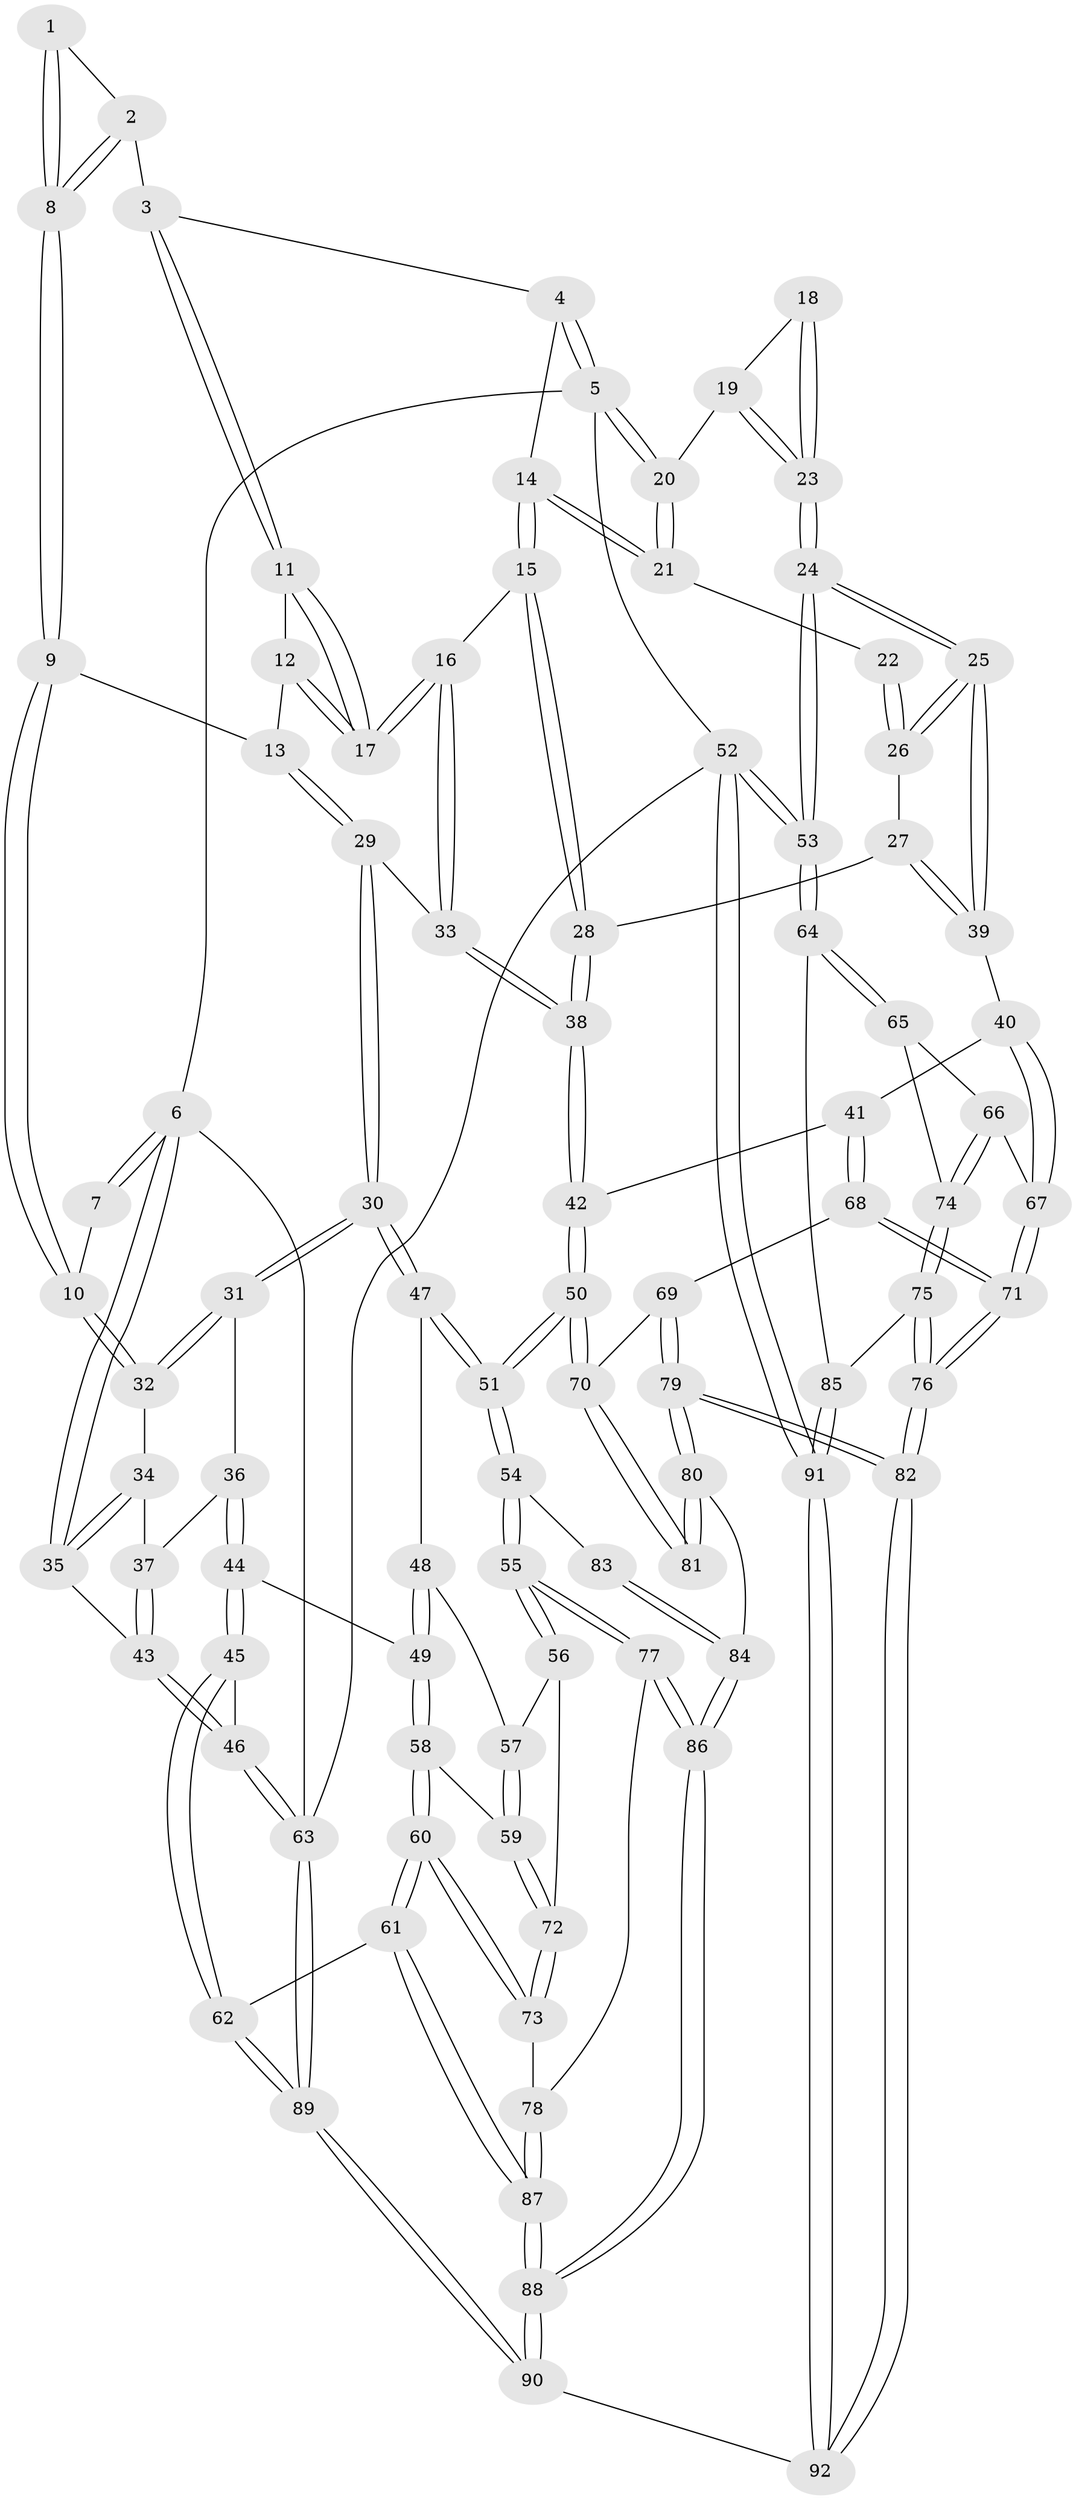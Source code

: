 // Generated by graph-tools (version 1.1) at 2025/11/02/27/25 16:11:55]
// undirected, 92 vertices, 227 edges
graph export_dot {
graph [start="1"]
  node [color=gray90,style=filled];
  1 [pos="+0.3838620735253172+0"];
  2 [pos="+0.6357723965068026+0"];
  3 [pos="+0.6738034767706202+0"];
  4 [pos="+0.733656974577163+0"];
  5 [pos="+1+0"];
  6 [pos="+0+0"];
  7 [pos="+0.09571794460444856+0"];
  8 [pos="+0.3795778208717209+0.18605139773237633"];
  9 [pos="+0.35858554212039917+0.2153050035307133"];
  10 [pos="+0.3327196832422093+0.2177831977572185"];
  11 [pos="+0.614999168823106+0.10839715121600398"];
  12 [pos="+0.5176705912246381+0.2561165694738145"];
  13 [pos="+0.44848806280645614+0.26233203992545623"];
  14 [pos="+0.7975487153141358+0.22749116359413935"];
  15 [pos="+0.7101278169856552+0.34914653674528917"];
  16 [pos="+0.7003632407642842+0.3491551014454545"];
  17 [pos="+0.6793117780362513+0.33263012320208213"];
  18 [pos="+0.8633172533842842+0.26049681429100247"];
  19 [pos="+1+0.28909834262134015"];
  20 [pos="+1+0.013411950057363951"];
  21 [pos="+0.8090617632346693+0.229464821054473"];
  22 [pos="+0.8571381677850407+0.25916301185024987"];
  23 [pos="+1+0.4915868397986028"];
  24 [pos="+1+0.5332658219304253"];
  25 [pos="+1+0.5324784314866221"];
  26 [pos="+0.9547101861690552+0.4314714443747649"];
  27 [pos="+0.7355647339179244+0.3778372322039814"];
  28 [pos="+0.7284716072534251+0.37064784572762"];
  29 [pos="+0.49354199379938973+0.4857287449878808"];
  30 [pos="+0.4400111916853339+0.5211382107086701"];
  31 [pos="+0.2823283725059213+0.4009903140940496"];
  32 [pos="+0.2929775419712451+0.2504530859456413"];
  33 [pos="+0.5472784253776094+0.4843870085107854"];
  34 [pos="+0.05732389687470243+0.23931891625968565"];
  35 [pos="+0+0.1821128173098708"];
  36 [pos="+0.20523102570051888+0.4698657811982424"];
  37 [pos="+0.20113438202780368+0.46863376892867"];
  38 [pos="+0.6494343227857085+0.6048206007075801"];
  39 [pos="+0.7905837714950668+0.604994841833754"];
  40 [pos="+0.7741521336438658+0.6209501794122585"];
  41 [pos="+0.7530250606203291+0.6280070133263576"];
  42 [pos="+0.649567046954511+0.6050149120095485"];
  43 [pos="+0+0.44832853986454285"];
  44 [pos="+0.21482184681314812+0.591623743276349"];
  45 [pos="+0+0.6893347589731248"];
  46 [pos="+0+0.6656776822212084"];
  47 [pos="+0.43933874062363754+0.5229390955863369"];
  48 [pos="+0.3795294235095895+0.5746990451771181"];
  49 [pos="+0.23404966730086363+0.6043529122246971"];
  50 [pos="+0.530410733464894+0.7297622298812471"];
  51 [pos="+0.5253559896019034+0.7315459561603488"];
  52 [pos="+1+1"];
  53 [pos="+1+0.7169360127887502"];
  54 [pos="+0.5232350617974891+0.7343006725697048"];
  55 [pos="+0.49409781470917963+0.7616760911820895"];
  56 [pos="+0.39170423527269765+0.7135557440563034"];
  57 [pos="+0.37909729953943916+0.5860083467744024"];
  58 [pos="+0.25389165038070666+0.6766875094587718"];
  59 [pos="+0.3105131670731752+0.7187801337127321"];
  60 [pos="+0.1651027707657345+0.8018317761864379"];
  61 [pos="+0.14015501281680134+0.8178174325328528"];
  62 [pos="+0.11238590548699899+0.8216669709449036"];
  63 [pos="+0+1"];
  64 [pos="+1+0.7353804233697727"];
  65 [pos="+0.9539657663489176+0.7466892265267117"];
  66 [pos="+0.8313967662608225+0.7374183809699154"];
  67 [pos="+0.8280471024010309+0.7341744729347555"];
  68 [pos="+0.6973612803718823+0.7661013115258508"];
  69 [pos="+0.689466172270432+0.770948997615585"];
  70 [pos="+0.676419681574685+0.7713508995238667"];
  71 [pos="+0.7576944407272541+0.8007365942003508"];
  72 [pos="+0.32023523326370135+0.729409247591982"];
  73 [pos="+0.3110432443922718+0.7873400077446832"];
  74 [pos="+0.8423302345593151+0.804645655209116"];
  75 [pos="+0.834945255835586+0.887004951843639"];
  76 [pos="+0.8204751138087822+0.8951004861013626"];
  77 [pos="+0.480813174977407+0.8053323408465789"];
  78 [pos="+0.32060504737957785+0.8045818089263753"];
  79 [pos="+0.6920132271259797+0.9553477400405809"];
  80 [pos="+0.6494545147767232+0.9332291861515073"];
  81 [pos="+0.6344654297626491+0.8260828123152673"];
  82 [pos="+0.7395206703153079+1"];
  83 [pos="+0.606596609238646+0.8273307500114988"];
  84 [pos="+0.5942021661215018+0.9156907507768567"];
  85 [pos="+0.8994499720047074+0.8804184421769601"];
  86 [pos="+0.48094484432838047+0.9033718748212437"];
  87 [pos="+0.3131430067653967+0.9211125329407884"];
  88 [pos="+0.3756940175184946+1"];
  89 [pos="+0.09169856008713725+1"];
  90 [pos="+0.33514918922391856+1"];
  91 [pos="+1+1"];
  92 [pos="+0.7584111160084582+1"];
  1 -- 2;
  1 -- 8;
  1 -- 8;
  2 -- 3;
  2 -- 8;
  2 -- 8;
  3 -- 4;
  3 -- 11;
  3 -- 11;
  4 -- 5;
  4 -- 5;
  4 -- 14;
  5 -- 6;
  5 -- 20;
  5 -- 20;
  5 -- 52;
  6 -- 7;
  6 -- 7;
  6 -- 35;
  6 -- 35;
  6 -- 63;
  7 -- 10;
  8 -- 9;
  8 -- 9;
  9 -- 10;
  9 -- 10;
  9 -- 13;
  10 -- 32;
  10 -- 32;
  11 -- 12;
  11 -- 17;
  11 -- 17;
  12 -- 13;
  12 -- 17;
  12 -- 17;
  13 -- 29;
  13 -- 29;
  14 -- 15;
  14 -- 15;
  14 -- 21;
  14 -- 21;
  15 -- 16;
  15 -- 28;
  15 -- 28;
  16 -- 17;
  16 -- 17;
  16 -- 33;
  16 -- 33;
  18 -- 19;
  18 -- 23;
  18 -- 23;
  19 -- 20;
  19 -- 23;
  19 -- 23;
  20 -- 21;
  20 -- 21;
  21 -- 22;
  22 -- 26;
  22 -- 26;
  23 -- 24;
  23 -- 24;
  24 -- 25;
  24 -- 25;
  24 -- 53;
  24 -- 53;
  25 -- 26;
  25 -- 26;
  25 -- 39;
  25 -- 39;
  26 -- 27;
  27 -- 28;
  27 -- 39;
  27 -- 39;
  28 -- 38;
  28 -- 38;
  29 -- 30;
  29 -- 30;
  29 -- 33;
  30 -- 31;
  30 -- 31;
  30 -- 47;
  30 -- 47;
  31 -- 32;
  31 -- 32;
  31 -- 36;
  32 -- 34;
  33 -- 38;
  33 -- 38;
  34 -- 35;
  34 -- 35;
  34 -- 37;
  35 -- 43;
  36 -- 37;
  36 -- 44;
  36 -- 44;
  37 -- 43;
  37 -- 43;
  38 -- 42;
  38 -- 42;
  39 -- 40;
  40 -- 41;
  40 -- 67;
  40 -- 67;
  41 -- 42;
  41 -- 68;
  41 -- 68;
  42 -- 50;
  42 -- 50;
  43 -- 46;
  43 -- 46;
  44 -- 45;
  44 -- 45;
  44 -- 49;
  45 -- 46;
  45 -- 62;
  45 -- 62;
  46 -- 63;
  46 -- 63;
  47 -- 48;
  47 -- 51;
  47 -- 51;
  48 -- 49;
  48 -- 49;
  48 -- 57;
  49 -- 58;
  49 -- 58;
  50 -- 51;
  50 -- 51;
  50 -- 70;
  50 -- 70;
  51 -- 54;
  51 -- 54;
  52 -- 53;
  52 -- 53;
  52 -- 91;
  52 -- 91;
  52 -- 63;
  53 -- 64;
  53 -- 64;
  54 -- 55;
  54 -- 55;
  54 -- 83;
  55 -- 56;
  55 -- 56;
  55 -- 77;
  55 -- 77;
  56 -- 57;
  56 -- 72;
  57 -- 59;
  57 -- 59;
  58 -- 59;
  58 -- 60;
  58 -- 60;
  59 -- 72;
  59 -- 72;
  60 -- 61;
  60 -- 61;
  60 -- 73;
  60 -- 73;
  61 -- 62;
  61 -- 87;
  61 -- 87;
  62 -- 89;
  62 -- 89;
  63 -- 89;
  63 -- 89;
  64 -- 65;
  64 -- 65;
  64 -- 85;
  65 -- 66;
  65 -- 74;
  66 -- 67;
  66 -- 74;
  66 -- 74;
  67 -- 71;
  67 -- 71;
  68 -- 69;
  68 -- 71;
  68 -- 71;
  69 -- 70;
  69 -- 79;
  69 -- 79;
  70 -- 81;
  70 -- 81;
  71 -- 76;
  71 -- 76;
  72 -- 73;
  72 -- 73;
  73 -- 78;
  74 -- 75;
  74 -- 75;
  75 -- 76;
  75 -- 76;
  75 -- 85;
  76 -- 82;
  76 -- 82;
  77 -- 78;
  77 -- 86;
  77 -- 86;
  78 -- 87;
  78 -- 87;
  79 -- 80;
  79 -- 80;
  79 -- 82;
  79 -- 82;
  80 -- 81;
  80 -- 81;
  80 -- 84;
  82 -- 92;
  82 -- 92;
  83 -- 84;
  83 -- 84;
  84 -- 86;
  84 -- 86;
  85 -- 91;
  85 -- 91;
  86 -- 88;
  86 -- 88;
  87 -- 88;
  87 -- 88;
  88 -- 90;
  88 -- 90;
  89 -- 90;
  89 -- 90;
  90 -- 92;
  91 -- 92;
  91 -- 92;
}
